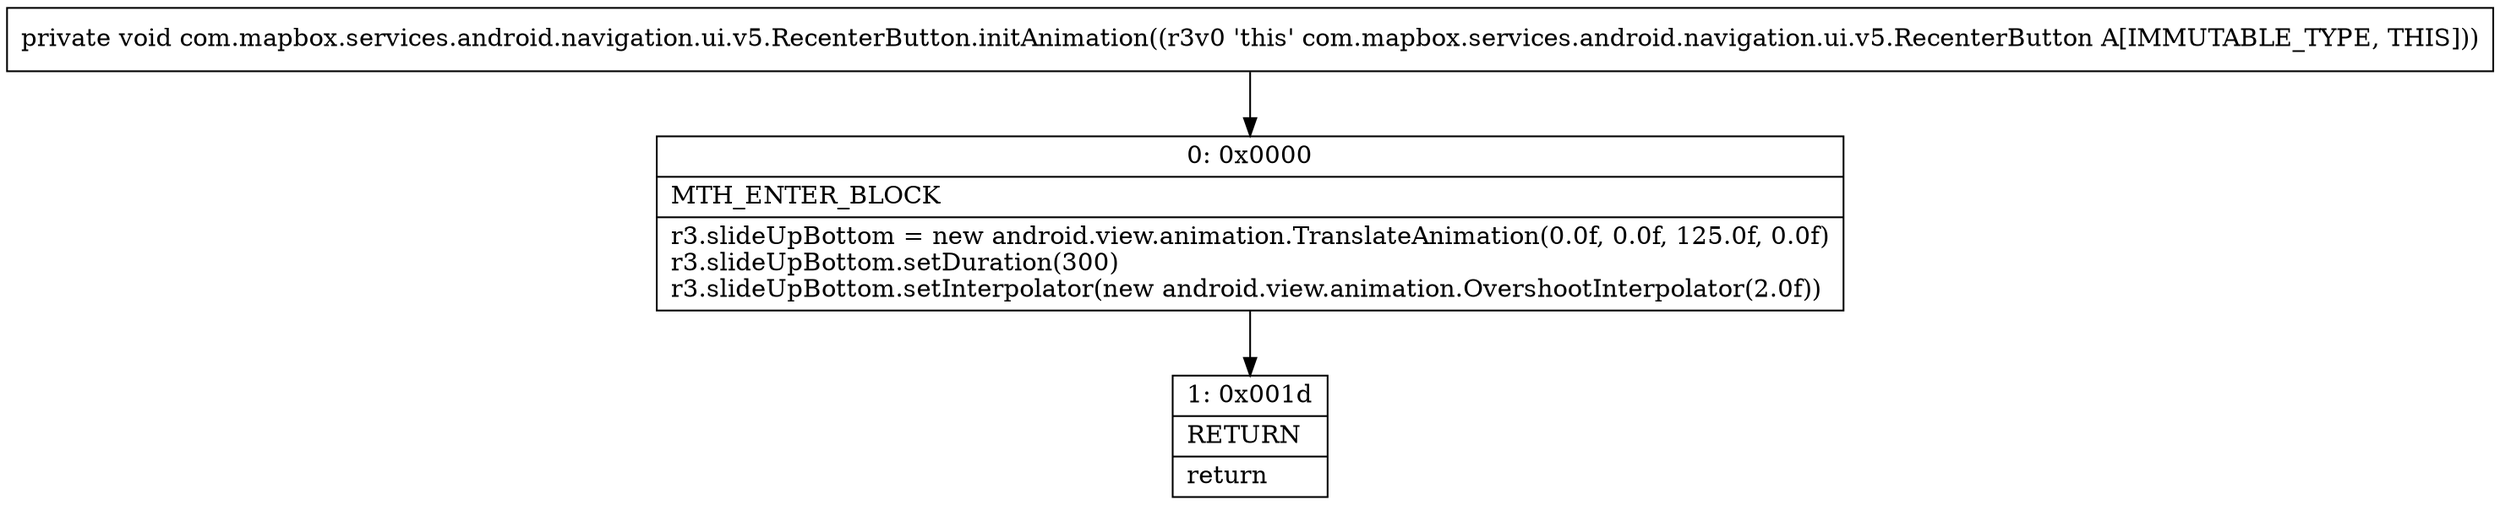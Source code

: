 digraph "CFG forcom.mapbox.services.android.navigation.ui.v5.RecenterButton.initAnimation()V" {
Node_0 [shape=record,label="{0\:\ 0x0000|MTH_ENTER_BLOCK\l|r3.slideUpBottom = new android.view.animation.TranslateAnimation(0.0f, 0.0f, 125.0f, 0.0f)\lr3.slideUpBottom.setDuration(300)\lr3.slideUpBottom.setInterpolator(new android.view.animation.OvershootInterpolator(2.0f))\l}"];
Node_1 [shape=record,label="{1\:\ 0x001d|RETURN\l|return\l}"];
MethodNode[shape=record,label="{private void com.mapbox.services.android.navigation.ui.v5.RecenterButton.initAnimation((r3v0 'this' com.mapbox.services.android.navigation.ui.v5.RecenterButton A[IMMUTABLE_TYPE, THIS])) }"];
MethodNode -> Node_0;
Node_0 -> Node_1;
}

